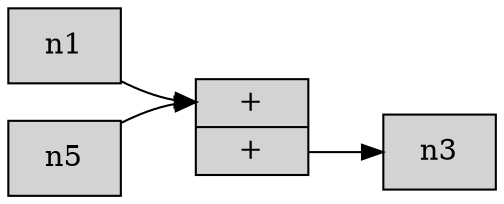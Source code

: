 digraph { 
    
    node [shape=box style=filled] graph [rankdir="LR"] 
    n2 [ label="<f0> + | <f1> +" shape="record" ] 
    n1 -> n2:f0 n2:f1 -> n3 
    n5 -> n2:f0
}